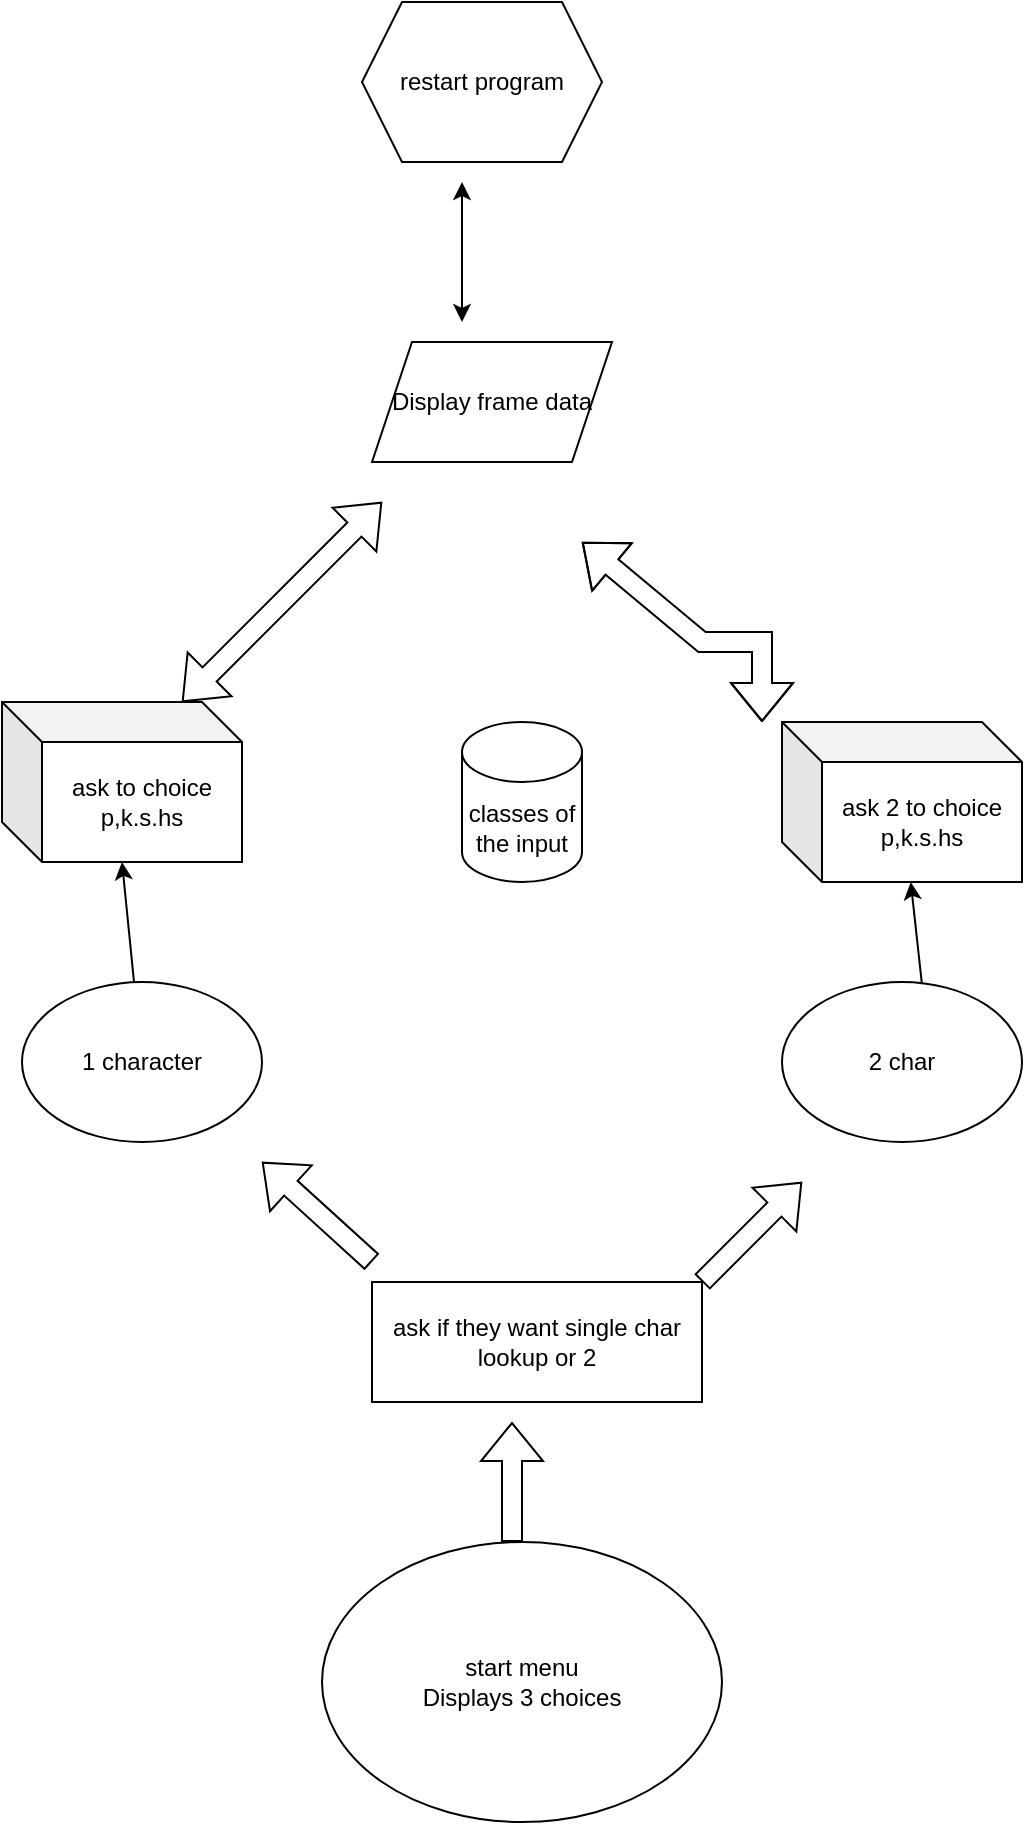 <mxfile>
    <diagram id="4Wt6cMc5iHGh654JGqLU" name="Page-1">
        <mxGraphModel dx="1394" dy="688" grid="1" gridSize="10" guides="1" tooltips="1" connect="1" arrows="1" fold="1" page="1" pageScale="1" pageWidth="850" pageHeight="1100" math="0" shadow="0">
            <root>
                <mxCell id="0"/>
                <mxCell id="1" parent="0"/>
                <mxCell id="HF74sSIFnwCj_txnP_qN-1" value="start menu&lt;br&gt;Displays 3 choices" style="ellipse;whiteSpace=wrap;html=1;" parent="1" vertex="1">
                    <mxGeometry x="340" y="890" width="200" height="140" as="geometry"/>
                </mxCell>
                <mxCell id="HF74sSIFnwCj_txnP_qN-2" value="" style="shape=flexArrow;endArrow=classic;html=1;rounded=0;" parent="1" edge="1">
                    <mxGeometry width="50" height="50" relative="1" as="geometry">
                        <mxPoint x="435" y="890" as="sourcePoint"/>
                        <mxPoint x="435" y="830" as="targetPoint"/>
                    </mxGeometry>
                </mxCell>
                <mxCell id="HF74sSIFnwCj_txnP_qN-4" value="ask if they want single char lookup or 2" style="rounded=0;whiteSpace=wrap;html=1;" parent="1" vertex="1">
                    <mxGeometry x="365" y="760" width="165" height="60" as="geometry"/>
                </mxCell>
                <mxCell id="HF74sSIFnwCj_txnP_qN-5" value="" style="shape=flexArrow;endArrow=classic;html=1;rounded=0;" parent="1" edge="1">
                    <mxGeometry width="50" height="50" relative="1" as="geometry">
                        <mxPoint x="365" y="750" as="sourcePoint"/>
                        <mxPoint x="310" y="700" as="targetPoint"/>
                    </mxGeometry>
                </mxCell>
                <mxCell id="HF74sSIFnwCj_txnP_qN-6" value="1 character" style="ellipse;whiteSpace=wrap;html=1;" parent="1" vertex="1">
                    <mxGeometry x="190" y="610" width="120" height="80" as="geometry"/>
                </mxCell>
                <mxCell id="HF74sSIFnwCj_txnP_qN-7" value="2 char" style="ellipse;whiteSpace=wrap;html=1;" parent="1" vertex="1">
                    <mxGeometry x="570" y="610" width="120" height="80" as="geometry"/>
                </mxCell>
                <mxCell id="HF74sSIFnwCj_txnP_qN-8" value="" style="shape=flexArrow;endArrow=classic;html=1;rounded=0;" parent="1" edge="1">
                    <mxGeometry width="50" height="50" relative="1" as="geometry">
                        <mxPoint x="530" y="760" as="sourcePoint"/>
                        <mxPoint x="580" y="710" as="targetPoint"/>
                    </mxGeometry>
                </mxCell>
                <mxCell id="HF74sSIFnwCj_txnP_qN-12" value="" style="endArrow=classic;html=1;rounded=0;" parent="1" source="HF74sSIFnwCj_txnP_qN-6" edge="1">
                    <mxGeometry width="50" height="50" relative="1" as="geometry">
                        <mxPoint x="190" y="600" as="sourcePoint"/>
                        <mxPoint x="240" y="550" as="targetPoint"/>
                    </mxGeometry>
                </mxCell>
                <mxCell id="HF74sSIFnwCj_txnP_qN-13" value="ask to choice&lt;br&gt;p,k.s.hs" style="shape=cube;whiteSpace=wrap;html=1;boundedLbl=1;backgroundOutline=1;darkOpacity=0.05;darkOpacity2=0.1;" parent="1" vertex="1">
                    <mxGeometry x="180" y="470" width="120" height="80" as="geometry"/>
                </mxCell>
                <mxCell id="HF74sSIFnwCj_txnP_qN-14" value="ask 2 to choice&lt;br&gt;p,k.s.hs" style="shape=cube;whiteSpace=wrap;html=1;boundedLbl=1;backgroundOutline=1;darkOpacity=0.05;darkOpacity2=0.1;" parent="1" vertex="1">
                    <mxGeometry x="570" y="480" width="120" height="80" as="geometry"/>
                </mxCell>
                <mxCell id="HF74sSIFnwCj_txnP_qN-15" value="" style="endArrow=classic;html=1;rounded=0;exitX=0.583;exitY=0.013;exitDx=0;exitDy=0;exitPerimeter=0;" parent="1" source="HF74sSIFnwCj_txnP_qN-7" target="HF74sSIFnwCj_txnP_qN-14" edge="1">
                    <mxGeometry width="50" height="50" relative="1" as="geometry">
                        <mxPoint x="610" y="610" as="sourcePoint"/>
                        <mxPoint x="660" y="560" as="targetPoint"/>
                    </mxGeometry>
                </mxCell>
                <mxCell id="HF74sSIFnwCj_txnP_qN-16" value="classes of the input" style="shape=cylinder3;whiteSpace=wrap;html=1;boundedLbl=1;backgroundOutline=1;size=15;" parent="1" vertex="1">
                    <mxGeometry x="410" y="480" width="60" height="80" as="geometry"/>
                </mxCell>
                <mxCell id="HF74sSIFnwCj_txnP_qN-17" value="" style="shape=flexArrow;endArrow=classic;startArrow=classic;html=1;rounded=0;" parent="1" edge="1">
                    <mxGeometry width="100" height="100" relative="1" as="geometry">
                        <mxPoint x="270" y="470" as="sourcePoint"/>
                        <mxPoint x="370" y="370" as="targetPoint"/>
                    </mxGeometry>
                </mxCell>
                <mxCell id="HF74sSIFnwCj_txnP_qN-18" value="" style="shape=flexArrow;endArrow=classic;startArrow=classic;html=1;rounded=0;" parent="1" edge="1">
                    <mxGeometry width="100" height="100" relative="1" as="geometry">
                        <mxPoint x="560" y="480" as="sourcePoint"/>
                        <mxPoint x="470" y="390" as="targetPoint"/>
                        <Array as="points">
                            <mxPoint x="560" y="440"/>
                            <mxPoint x="530" y="440"/>
                        </Array>
                    </mxGeometry>
                </mxCell>
                <mxCell id="HF74sSIFnwCj_txnP_qN-19" value="Display frame data" style="shape=parallelogram;perimeter=parallelogramPerimeter;whiteSpace=wrap;html=1;fixedSize=1;" parent="1" vertex="1">
                    <mxGeometry x="365" y="290" width="120" height="60" as="geometry"/>
                </mxCell>
                <mxCell id="HF74sSIFnwCj_txnP_qN-21" value="" style="endArrow=classic;startArrow=classic;html=1;rounded=0;" parent="1" edge="1">
                    <mxGeometry width="50" height="50" relative="1" as="geometry">
                        <mxPoint x="410" y="280" as="sourcePoint"/>
                        <mxPoint x="410" y="210" as="targetPoint"/>
                    </mxGeometry>
                </mxCell>
                <mxCell id="HF74sSIFnwCj_txnP_qN-22" value="restart program" style="shape=hexagon;perimeter=hexagonPerimeter2;whiteSpace=wrap;html=1;fixedSize=1;" parent="1" vertex="1">
                    <mxGeometry x="360" y="120" width="120" height="80" as="geometry"/>
                </mxCell>
            </root>
        </mxGraphModel>
    </diagram>
    <diagram id="rXo4nw7t6MW2xWb9i2Z7" name="Page-2">
        <mxGraphModel dx="1394" dy="688" grid="1" gridSize="10" guides="1" tooltips="1" connect="1" arrows="1" fold="1" page="1" pageScale="1" pageWidth="850" pageHeight="1100" math="0" shadow="0">
            <root>
                <mxCell id="x24Ns4oppGxUfPECAX8E-0"/>
                <mxCell id="x24Ns4oppGxUfPECAX8E-1" parent="x24Ns4oppGxUfPECAX8E-0"/>
                <mxCell id="p-CLx9MN4SMqvp3WwEWk-0" value="user chooses 1 or 2 characters" style="ellipse;whiteSpace=wrap;html=1;" parent="x24Ns4oppGxUfPECAX8E-1" vertex="1">
                    <mxGeometry x="380" y="970" width="120" height="80" as="geometry"/>
                </mxCell>
                <mxCell id="p-CLx9MN4SMqvp3WwEWk-1" value="" style="shape=flexArrow;endArrow=classic;startArrow=classic;html=1;exitX=1;exitY=0;exitDx=0;exitDy=0;" parent="x24Ns4oppGxUfPECAX8E-1" source="p-CLx9MN4SMqvp3WwEWk-0" edge="1">
                    <mxGeometry width="100" height="100" relative="1" as="geometry">
                        <mxPoint x="370" y="810" as="sourcePoint"/>
                        <mxPoint x="580" y="870" as="targetPoint"/>
                        <Array as="points"/>
                    </mxGeometry>
                </mxCell>
                <mxCell id="p-CLx9MN4SMqvp3WwEWk-8" value="1" style="ellipse;whiteSpace=wrap;html=1;aspect=fixed;" parent="x24Ns4oppGxUfPECAX8E-1" vertex="1">
                    <mxGeometry x="550" y="780" width="80" height="80" as="geometry"/>
                </mxCell>
                <mxCell id="p-CLx9MN4SMqvp3WwEWk-9" value="2" style="ellipse;whiteSpace=wrap;html=1;aspect=fixed;" parent="x24Ns4oppGxUfPECAX8E-1" vertex="1">
                    <mxGeometry x="650" y="780" width="80" height="80" as="geometry"/>
                </mxCell>
                <mxCell id="p-CLx9MN4SMqvp3WwEWk-10" value="" style="shape=flexArrow;endArrow=classic;html=1;" parent="x24Ns4oppGxUfPECAX8E-1" source="p-CLx9MN4SMqvp3WwEWk-0" edge="1">
                    <mxGeometry width="50" height="50" relative="1" as="geometry">
                        <mxPoint x="320" y="970" as="sourcePoint"/>
                        <mxPoint x="300" y="850" as="targetPoint"/>
                    </mxGeometry>
                </mxCell>
                <mxCell id="p-CLx9MN4SMqvp3WwEWk-11" value="1 character" style="ellipse;whiteSpace=wrap;html=1;aspect=fixed;" parent="x24Ns4oppGxUfPECAX8E-1" vertex="1">
                    <mxGeometry x="220" y="770" width="80" height="80" as="geometry"/>
                </mxCell>
                <mxCell id="p-CLx9MN4SMqvp3WwEWk-12" value="" style="shape=flexArrow;endArrow=classic;startArrow=classic;html=1;" parent="x24Ns4oppGxUfPECAX8E-1" edge="1">
                    <mxGeometry width="100" height="100" relative="1" as="geometry">
                        <mxPoint x="320" y="780" as="sourcePoint"/>
                        <mxPoint x="380" y="720" as="targetPoint"/>
                    </mxGeometry>
                </mxCell>
                <mxCell id="p-CLx9MN4SMqvp3WwEWk-13" value="" style="shape=flexArrow;endArrow=classic;html=1;exitX=0.25;exitY=0;exitDx=0;exitDy=0;exitPerimeter=0;" parent="x24Ns4oppGxUfPECAX8E-1" source="p-CLx9MN4SMqvp3WwEWk-8" edge="1">
                    <mxGeometry width="50" height="50" relative="1" as="geometry">
                        <mxPoint x="560" y="770" as="sourcePoint"/>
                        <mxPoint x="490" y="720" as="targetPoint"/>
                    </mxGeometry>
                </mxCell>
                <mxCell id="p-CLx9MN4SMqvp3WwEWk-14" value="have a menu where the user can select from different ways to&lt;br&gt;use the frame data" style="shape=hexagon;perimeter=hexagonPerimeter2;whiteSpace=wrap;html=1;fixedSize=1;" parent="x24Ns4oppGxUfPECAX8E-1" vertex="1">
                    <mxGeometry x="365" y="630" width="120" height="80" as="geometry"/>
                </mxCell>
                <mxCell id="p-CLx9MN4SMqvp3WwEWk-15" value="" style="shape=flexArrow;endArrow=classic;html=1;" parent="x24Ns4oppGxUfPECAX8E-1" edge="1">
                    <mxGeometry width="50" height="50" relative="1" as="geometry">
                        <mxPoint x="400" y="610" as="sourcePoint"/>
                        <mxPoint x="400" y="530" as="targetPoint"/>
                    </mxGeometry>
                </mxCell>
                <mxCell id="p-CLx9MN4SMqvp3WwEWk-16" value="Frame Data" style="shape=cylinder3;whiteSpace=wrap;html=1;boundedLbl=1;backgroundOutline=1;size=15;" parent="x24Ns4oppGxUfPECAX8E-1" vertex="1">
                    <mxGeometry x="380" y="430" width="60" height="80" as="geometry"/>
                </mxCell>
                <mxCell id="p-CLx9MN4SMqvp3WwEWk-17" value="" style="shape=flexArrow;endArrow=classic;html=1;" parent="x24Ns4oppGxUfPECAX8E-1" edge="1">
                    <mxGeometry width="50" height="50" relative="1" as="geometry">
                        <mxPoint x="390" y="410" as="sourcePoint"/>
                        <mxPoint x="390" y="330" as="targetPoint"/>
                    </mxGeometry>
                </mxCell>
                <mxCell id="p-CLx9MN4SMqvp3WwEWk-18" value="ask if the would like to go back to main menu&amp;nbsp;&lt;br&gt;or exit&lt;br&gt;" style="rhombus;whiteSpace=wrap;html=1;" parent="x24Ns4oppGxUfPECAX8E-1" vertex="1">
                    <mxGeometry x="320" y="190" width="150" height="130" as="geometry"/>
                </mxCell>
                <mxCell id="p-CLx9MN4SMqvp3WwEWk-19" value="" style="curved=1;endArrow=classic;html=1;entryX=0.38;entryY=0.972;entryDx=0;entryDy=0;entryPerimeter=0;" parent="x24Ns4oppGxUfPECAX8E-1" source="p-CLx9MN4SMqvp3WwEWk-18" target="p-CLx9MN4SMqvp3WwEWk-0" edge="1">
                    <mxGeometry width="50" height="50" relative="1" as="geometry">
                        <mxPoint x="60" y="740" as="sourcePoint"/>
                        <mxPoint x="450" y="1160" as="targetPoint"/>
                        <Array as="points">
                            <mxPoint x="130" y="930"/>
                            <mxPoint x="310" y="1000"/>
                            <mxPoint x="350" y="1030"/>
                            <mxPoint x="370" y="1030"/>
                            <mxPoint x="380" y="1048"/>
                        </Array>
                    </mxGeometry>
                </mxCell>
            </root>
        </mxGraphModel>
    </diagram>
</mxfile>